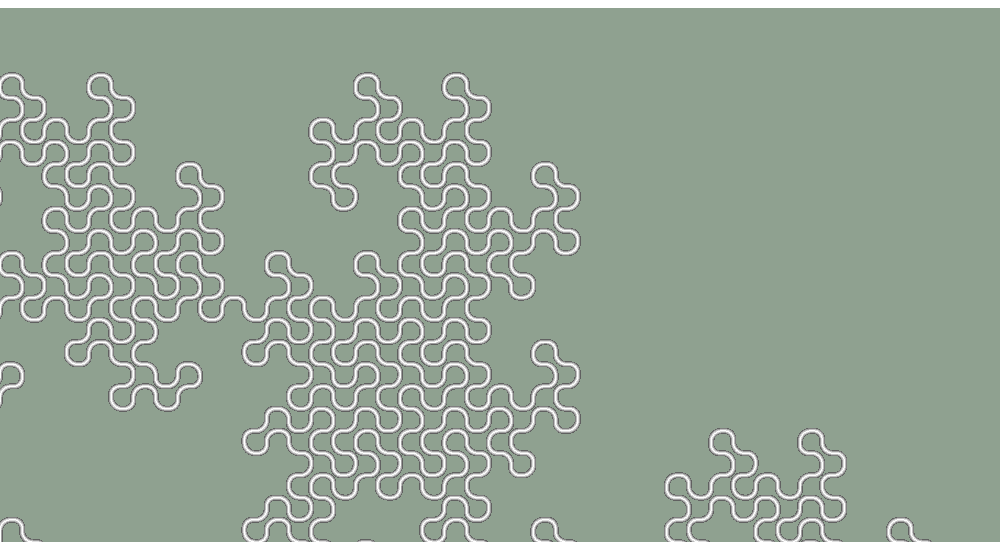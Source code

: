 \documentclass[border=5mm]{standalone}
\usepackage{luamplib}
\begin{document}
\mplibnumbersystem{double}
\begin{mplibcode}
beginfig(1);
numeric r; r = .47;
path p; p = origin -- (0, 1-r) {up} .. (r, 1) -- (1,1);
p := p scaled 8;
for i = 1 upto 11:
    n := length p; show (i, n, abs(point n of p - point 0 of p));
    p := subpath (0, n-3/2r) of p {direction n-r of p} 
      .. subpath (n-3/2r, 0) of p rotatedabout(point n of p, 90);
endfor
p := p rotated -(90 + angle point length p of p);
bboxmargin := 24;
fill bbox p withcolor 1/256(144, 162, 145);
for i=1 upto 8:
    draw p withpen pencircle scaled 1/2(4-1/16(i*(i-1))) withcolor (i/8);
endfor

endfig;
\end{mplibcode}
\end{document}

